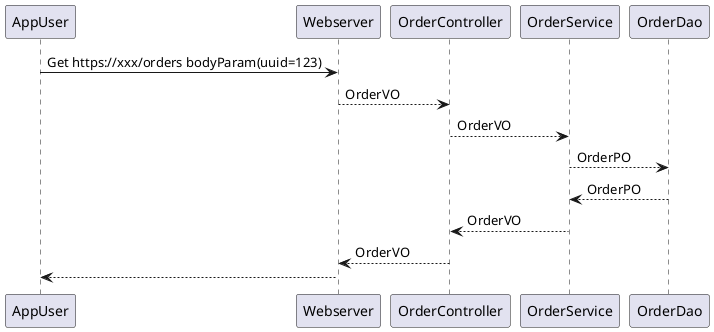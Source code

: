 @startuml
AppUser -> Webserver: Get https://xxx/orders bodyParam(uuid=123)
Webserver --> OrderController: OrderVO
OrderController --> OrderService: OrderVO
OrderService --> OrderDao: OrderPO
OrderDao --> OrderService: OrderPO
OrderService --> OrderController: OrderVO
OrderController --> Webserver: OrderVO
AppUser <-- Webserver
@enduml